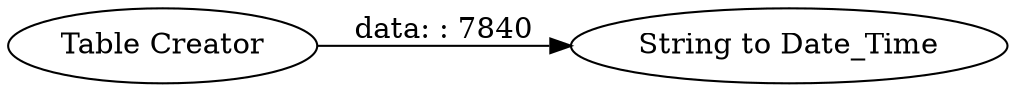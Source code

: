 digraph {
	"-8073059267165642641_1" [label="Table Creator"]
	"-8073059267165642641_7" [label="String to Date_Time"]
	"-8073059267165642641_1" -> "-8073059267165642641_7" [label="data: : 7840"]
	rankdir=LR
}
